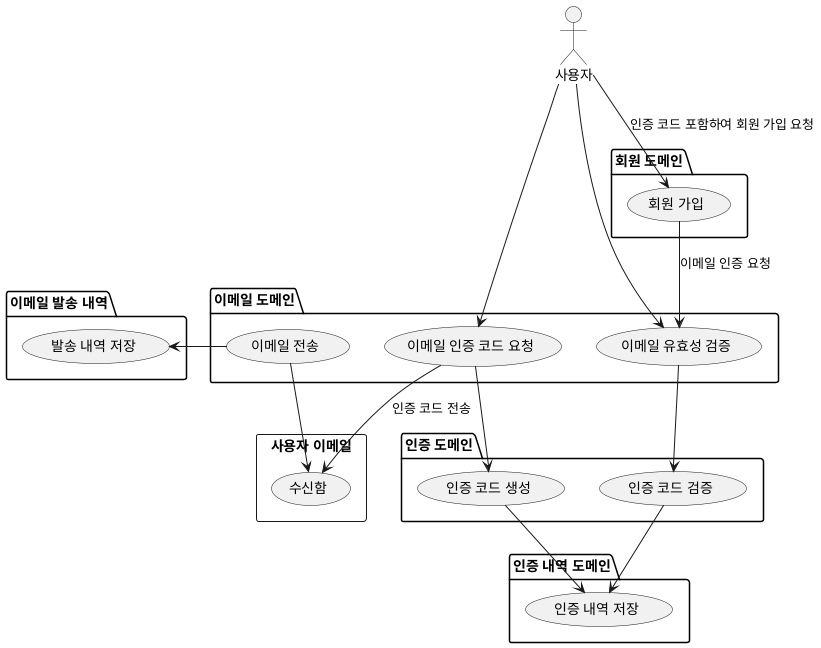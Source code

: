 @startuml

actor 사용자

package "이메일 도메인" {
  (이메일 전송)
  (이메일 인증 코드 요청)
  (이메일 유효성 검증)
}

package "이메일 발송 내역" {
    (발송 내역 저장)
}

rectangle "사용자 이메일" {
  (수신함)
}

package "회원 도메인" {
  (회원 가입)
'  ([TBD]sns 인증 코드 요청)
}

package "인증 도메인" {
  (인증 코드 생성)
  (인증 코드 검증)
}

package "인증 내역 도메인" {
  (인증 내역 저장)
}

(발송 내역 저장) <- (이메일 전송)
(이메일 전송) --> (수신함)
사용자 -> (이메일 인증 코드 요청)
사용자 -> (이메일 유효성 검증)
(이메일 유효성 검증) --> (인증 코드 검증)
(이메일 인증 코드 요청) --> (인증 코드 생성)
(이메일 인증 코드 요청) -> (수신함): 인증 코드 전송
(인증 코드 생성) --> (인증 내역 저장)
(인증 코드 검증) --> (인증 내역 저장)

사용자 --> (회원 가입): 인증 코드 포함하여 회원 가입 요청
(회원 가입) --> (이메일 유효성 검증): 이메일 인증 요청
@enduml